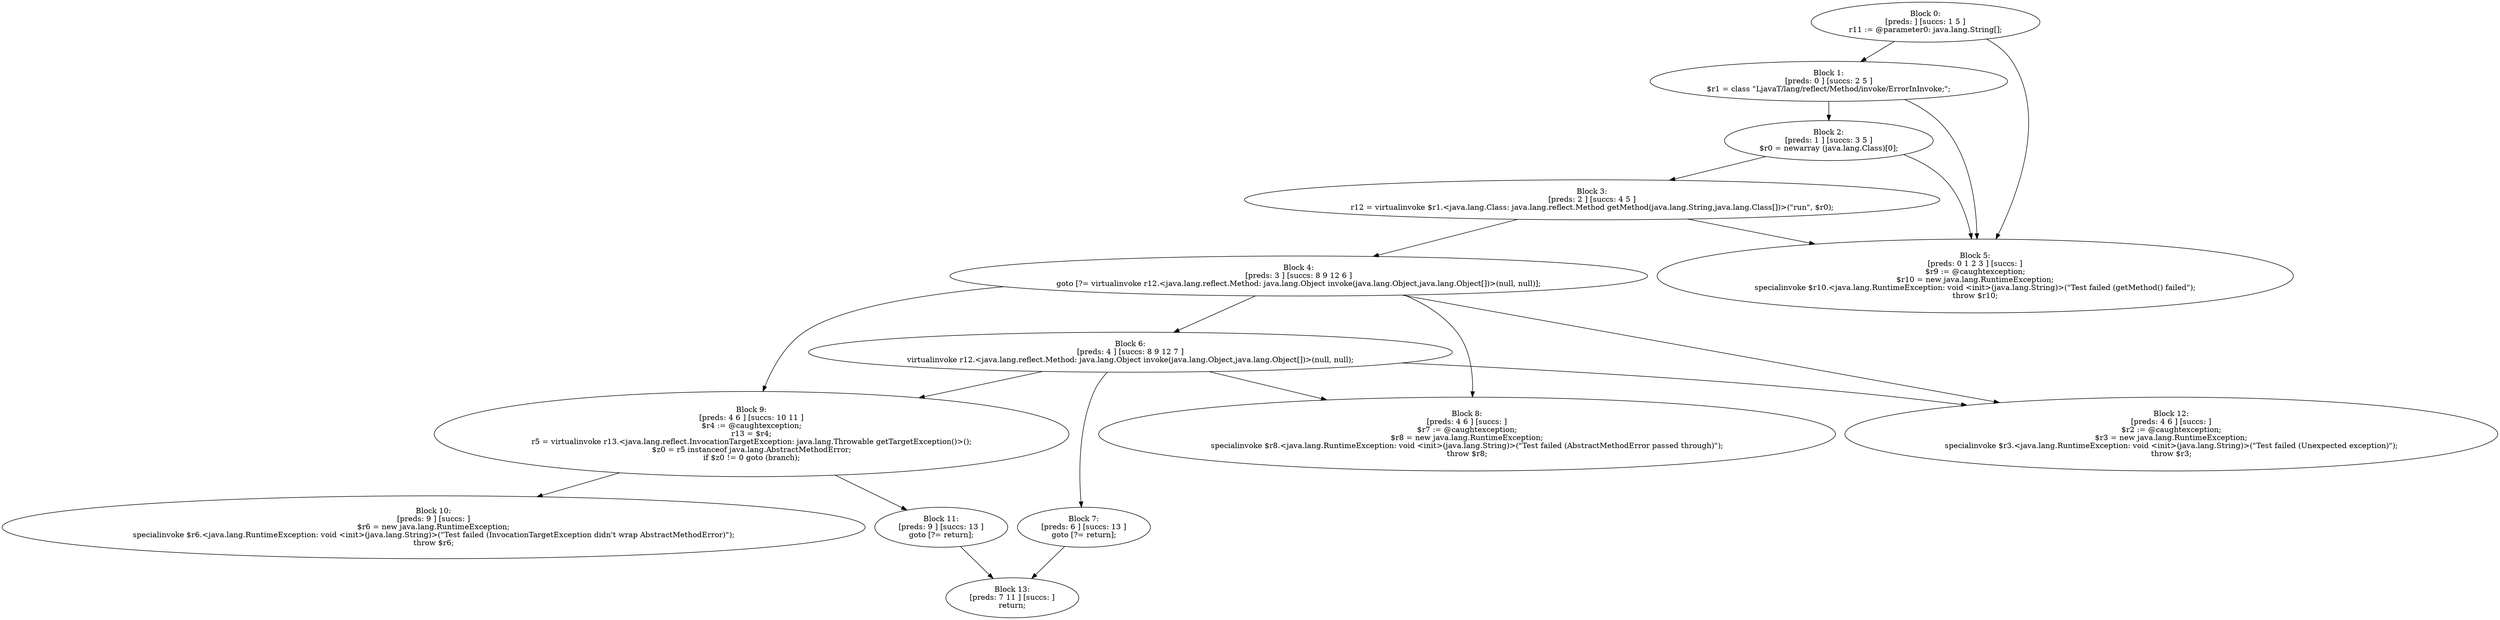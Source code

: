 digraph "unitGraph" {
    "Block 0:
[preds: ] [succs: 1 5 ]
r11 := @parameter0: java.lang.String[];
"
    "Block 1:
[preds: 0 ] [succs: 2 5 ]
$r1 = class \"LjavaT/lang/reflect/Method/invoke/ErrorInInvoke;\";
"
    "Block 2:
[preds: 1 ] [succs: 3 5 ]
$r0 = newarray (java.lang.Class)[0];
"
    "Block 3:
[preds: 2 ] [succs: 4 5 ]
r12 = virtualinvoke $r1.<java.lang.Class: java.lang.reflect.Method getMethod(java.lang.String,java.lang.Class[])>(\"run\", $r0);
"
    "Block 4:
[preds: 3 ] [succs: 8 9 12 6 ]
goto [?= virtualinvoke r12.<java.lang.reflect.Method: java.lang.Object invoke(java.lang.Object,java.lang.Object[])>(null, null)];
"
    "Block 5:
[preds: 0 1 2 3 ] [succs: ]
$r9 := @caughtexception;
$r10 = new java.lang.RuntimeException;
specialinvoke $r10.<java.lang.RuntimeException: void <init>(java.lang.String)>(\"Test failed (getMethod() failed\");
throw $r10;
"
    "Block 6:
[preds: 4 ] [succs: 8 9 12 7 ]
virtualinvoke r12.<java.lang.reflect.Method: java.lang.Object invoke(java.lang.Object,java.lang.Object[])>(null, null);
"
    "Block 7:
[preds: 6 ] [succs: 13 ]
goto [?= return];
"
    "Block 8:
[preds: 4 6 ] [succs: ]
$r7 := @caughtexception;
$r8 = new java.lang.RuntimeException;
specialinvoke $r8.<java.lang.RuntimeException: void <init>(java.lang.String)>(\"Test failed (AbstractMethodError passed through)\");
throw $r8;
"
    "Block 9:
[preds: 4 6 ] [succs: 10 11 ]
$r4 := @caughtexception;
r13 = $r4;
r5 = virtualinvoke r13.<java.lang.reflect.InvocationTargetException: java.lang.Throwable getTargetException()>();
$z0 = r5 instanceof java.lang.AbstractMethodError;
if $z0 != 0 goto (branch);
"
    "Block 10:
[preds: 9 ] [succs: ]
$r6 = new java.lang.RuntimeException;
specialinvoke $r6.<java.lang.RuntimeException: void <init>(java.lang.String)>(\"Test failed (InvocationTargetException didn\'t wrap AbstractMethodError)\");
throw $r6;
"
    "Block 11:
[preds: 9 ] [succs: 13 ]
goto [?= return];
"
    "Block 12:
[preds: 4 6 ] [succs: ]
$r2 := @caughtexception;
$r3 = new java.lang.RuntimeException;
specialinvoke $r3.<java.lang.RuntimeException: void <init>(java.lang.String)>(\"Test failed (Unexpected exception)\");
throw $r3;
"
    "Block 13:
[preds: 7 11 ] [succs: ]
return;
"
    "Block 0:
[preds: ] [succs: 1 5 ]
r11 := @parameter0: java.lang.String[];
"->"Block 1:
[preds: 0 ] [succs: 2 5 ]
$r1 = class \"LjavaT/lang/reflect/Method/invoke/ErrorInInvoke;\";
";
    "Block 0:
[preds: ] [succs: 1 5 ]
r11 := @parameter0: java.lang.String[];
"->"Block 5:
[preds: 0 1 2 3 ] [succs: ]
$r9 := @caughtexception;
$r10 = new java.lang.RuntimeException;
specialinvoke $r10.<java.lang.RuntimeException: void <init>(java.lang.String)>(\"Test failed (getMethod() failed\");
throw $r10;
";
    "Block 1:
[preds: 0 ] [succs: 2 5 ]
$r1 = class \"LjavaT/lang/reflect/Method/invoke/ErrorInInvoke;\";
"->"Block 2:
[preds: 1 ] [succs: 3 5 ]
$r0 = newarray (java.lang.Class)[0];
";
    "Block 1:
[preds: 0 ] [succs: 2 5 ]
$r1 = class \"LjavaT/lang/reflect/Method/invoke/ErrorInInvoke;\";
"->"Block 5:
[preds: 0 1 2 3 ] [succs: ]
$r9 := @caughtexception;
$r10 = new java.lang.RuntimeException;
specialinvoke $r10.<java.lang.RuntimeException: void <init>(java.lang.String)>(\"Test failed (getMethod() failed\");
throw $r10;
";
    "Block 2:
[preds: 1 ] [succs: 3 5 ]
$r0 = newarray (java.lang.Class)[0];
"->"Block 3:
[preds: 2 ] [succs: 4 5 ]
r12 = virtualinvoke $r1.<java.lang.Class: java.lang.reflect.Method getMethod(java.lang.String,java.lang.Class[])>(\"run\", $r0);
";
    "Block 2:
[preds: 1 ] [succs: 3 5 ]
$r0 = newarray (java.lang.Class)[0];
"->"Block 5:
[preds: 0 1 2 3 ] [succs: ]
$r9 := @caughtexception;
$r10 = new java.lang.RuntimeException;
specialinvoke $r10.<java.lang.RuntimeException: void <init>(java.lang.String)>(\"Test failed (getMethod() failed\");
throw $r10;
";
    "Block 3:
[preds: 2 ] [succs: 4 5 ]
r12 = virtualinvoke $r1.<java.lang.Class: java.lang.reflect.Method getMethod(java.lang.String,java.lang.Class[])>(\"run\", $r0);
"->"Block 4:
[preds: 3 ] [succs: 8 9 12 6 ]
goto [?= virtualinvoke r12.<java.lang.reflect.Method: java.lang.Object invoke(java.lang.Object,java.lang.Object[])>(null, null)];
";
    "Block 3:
[preds: 2 ] [succs: 4 5 ]
r12 = virtualinvoke $r1.<java.lang.Class: java.lang.reflect.Method getMethod(java.lang.String,java.lang.Class[])>(\"run\", $r0);
"->"Block 5:
[preds: 0 1 2 3 ] [succs: ]
$r9 := @caughtexception;
$r10 = new java.lang.RuntimeException;
specialinvoke $r10.<java.lang.RuntimeException: void <init>(java.lang.String)>(\"Test failed (getMethod() failed\");
throw $r10;
";
    "Block 4:
[preds: 3 ] [succs: 8 9 12 6 ]
goto [?= virtualinvoke r12.<java.lang.reflect.Method: java.lang.Object invoke(java.lang.Object,java.lang.Object[])>(null, null)];
"->"Block 8:
[preds: 4 6 ] [succs: ]
$r7 := @caughtexception;
$r8 = new java.lang.RuntimeException;
specialinvoke $r8.<java.lang.RuntimeException: void <init>(java.lang.String)>(\"Test failed (AbstractMethodError passed through)\");
throw $r8;
";
    "Block 4:
[preds: 3 ] [succs: 8 9 12 6 ]
goto [?= virtualinvoke r12.<java.lang.reflect.Method: java.lang.Object invoke(java.lang.Object,java.lang.Object[])>(null, null)];
"->"Block 9:
[preds: 4 6 ] [succs: 10 11 ]
$r4 := @caughtexception;
r13 = $r4;
r5 = virtualinvoke r13.<java.lang.reflect.InvocationTargetException: java.lang.Throwable getTargetException()>();
$z0 = r5 instanceof java.lang.AbstractMethodError;
if $z0 != 0 goto (branch);
";
    "Block 4:
[preds: 3 ] [succs: 8 9 12 6 ]
goto [?= virtualinvoke r12.<java.lang.reflect.Method: java.lang.Object invoke(java.lang.Object,java.lang.Object[])>(null, null)];
"->"Block 12:
[preds: 4 6 ] [succs: ]
$r2 := @caughtexception;
$r3 = new java.lang.RuntimeException;
specialinvoke $r3.<java.lang.RuntimeException: void <init>(java.lang.String)>(\"Test failed (Unexpected exception)\");
throw $r3;
";
    "Block 4:
[preds: 3 ] [succs: 8 9 12 6 ]
goto [?= virtualinvoke r12.<java.lang.reflect.Method: java.lang.Object invoke(java.lang.Object,java.lang.Object[])>(null, null)];
"->"Block 6:
[preds: 4 ] [succs: 8 9 12 7 ]
virtualinvoke r12.<java.lang.reflect.Method: java.lang.Object invoke(java.lang.Object,java.lang.Object[])>(null, null);
";
    "Block 6:
[preds: 4 ] [succs: 8 9 12 7 ]
virtualinvoke r12.<java.lang.reflect.Method: java.lang.Object invoke(java.lang.Object,java.lang.Object[])>(null, null);
"->"Block 8:
[preds: 4 6 ] [succs: ]
$r7 := @caughtexception;
$r8 = new java.lang.RuntimeException;
specialinvoke $r8.<java.lang.RuntimeException: void <init>(java.lang.String)>(\"Test failed (AbstractMethodError passed through)\");
throw $r8;
";
    "Block 6:
[preds: 4 ] [succs: 8 9 12 7 ]
virtualinvoke r12.<java.lang.reflect.Method: java.lang.Object invoke(java.lang.Object,java.lang.Object[])>(null, null);
"->"Block 9:
[preds: 4 6 ] [succs: 10 11 ]
$r4 := @caughtexception;
r13 = $r4;
r5 = virtualinvoke r13.<java.lang.reflect.InvocationTargetException: java.lang.Throwable getTargetException()>();
$z0 = r5 instanceof java.lang.AbstractMethodError;
if $z0 != 0 goto (branch);
";
    "Block 6:
[preds: 4 ] [succs: 8 9 12 7 ]
virtualinvoke r12.<java.lang.reflect.Method: java.lang.Object invoke(java.lang.Object,java.lang.Object[])>(null, null);
"->"Block 12:
[preds: 4 6 ] [succs: ]
$r2 := @caughtexception;
$r3 = new java.lang.RuntimeException;
specialinvoke $r3.<java.lang.RuntimeException: void <init>(java.lang.String)>(\"Test failed (Unexpected exception)\");
throw $r3;
";
    "Block 6:
[preds: 4 ] [succs: 8 9 12 7 ]
virtualinvoke r12.<java.lang.reflect.Method: java.lang.Object invoke(java.lang.Object,java.lang.Object[])>(null, null);
"->"Block 7:
[preds: 6 ] [succs: 13 ]
goto [?= return];
";
    "Block 7:
[preds: 6 ] [succs: 13 ]
goto [?= return];
"->"Block 13:
[preds: 7 11 ] [succs: ]
return;
";
    "Block 9:
[preds: 4 6 ] [succs: 10 11 ]
$r4 := @caughtexception;
r13 = $r4;
r5 = virtualinvoke r13.<java.lang.reflect.InvocationTargetException: java.lang.Throwable getTargetException()>();
$z0 = r5 instanceof java.lang.AbstractMethodError;
if $z0 != 0 goto (branch);
"->"Block 10:
[preds: 9 ] [succs: ]
$r6 = new java.lang.RuntimeException;
specialinvoke $r6.<java.lang.RuntimeException: void <init>(java.lang.String)>(\"Test failed (InvocationTargetException didn\'t wrap AbstractMethodError)\");
throw $r6;
";
    "Block 9:
[preds: 4 6 ] [succs: 10 11 ]
$r4 := @caughtexception;
r13 = $r4;
r5 = virtualinvoke r13.<java.lang.reflect.InvocationTargetException: java.lang.Throwable getTargetException()>();
$z0 = r5 instanceof java.lang.AbstractMethodError;
if $z0 != 0 goto (branch);
"->"Block 11:
[preds: 9 ] [succs: 13 ]
goto [?= return];
";
    "Block 11:
[preds: 9 ] [succs: 13 ]
goto [?= return];
"->"Block 13:
[preds: 7 11 ] [succs: ]
return;
";
}
